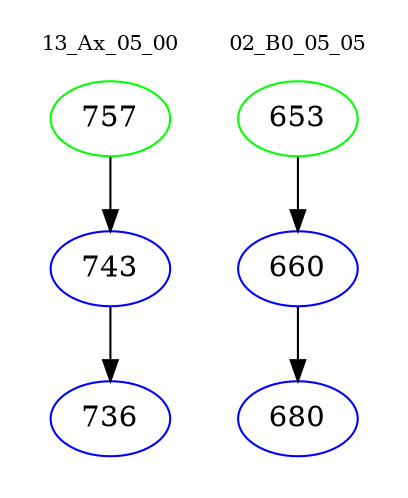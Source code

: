 digraph{
subgraph cluster_0 {
color = white
label = "13_Ax_05_00";
fontsize=10;
T0_757 [label="757", color="green"]
T0_757 -> T0_743 [color="black"]
T0_743 [label="743", color="blue"]
T0_743 -> T0_736 [color="black"]
T0_736 [label="736", color="blue"]
}
subgraph cluster_1 {
color = white
label = "02_B0_05_05";
fontsize=10;
T1_653 [label="653", color="green"]
T1_653 -> T1_660 [color="black"]
T1_660 [label="660", color="blue"]
T1_660 -> T1_680 [color="black"]
T1_680 [label="680", color="blue"]
}
}
